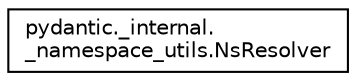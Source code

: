 digraph "Graphical Class Hierarchy"
{
 // LATEX_PDF_SIZE
  edge [fontname="Helvetica",fontsize="10",labelfontname="Helvetica",labelfontsize="10"];
  node [fontname="Helvetica",fontsize="10",shape=record];
  rankdir="LR";
  Node0 [label="pydantic._internal.\l_namespace_utils.NsResolver",height=0.2,width=0.4,color="black", fillcolor="white", style="filled",URL="$classpydantic_1_1__internal_1_1__namespace__utils_1_1NsResolver.html",tooltip=" "];
}
